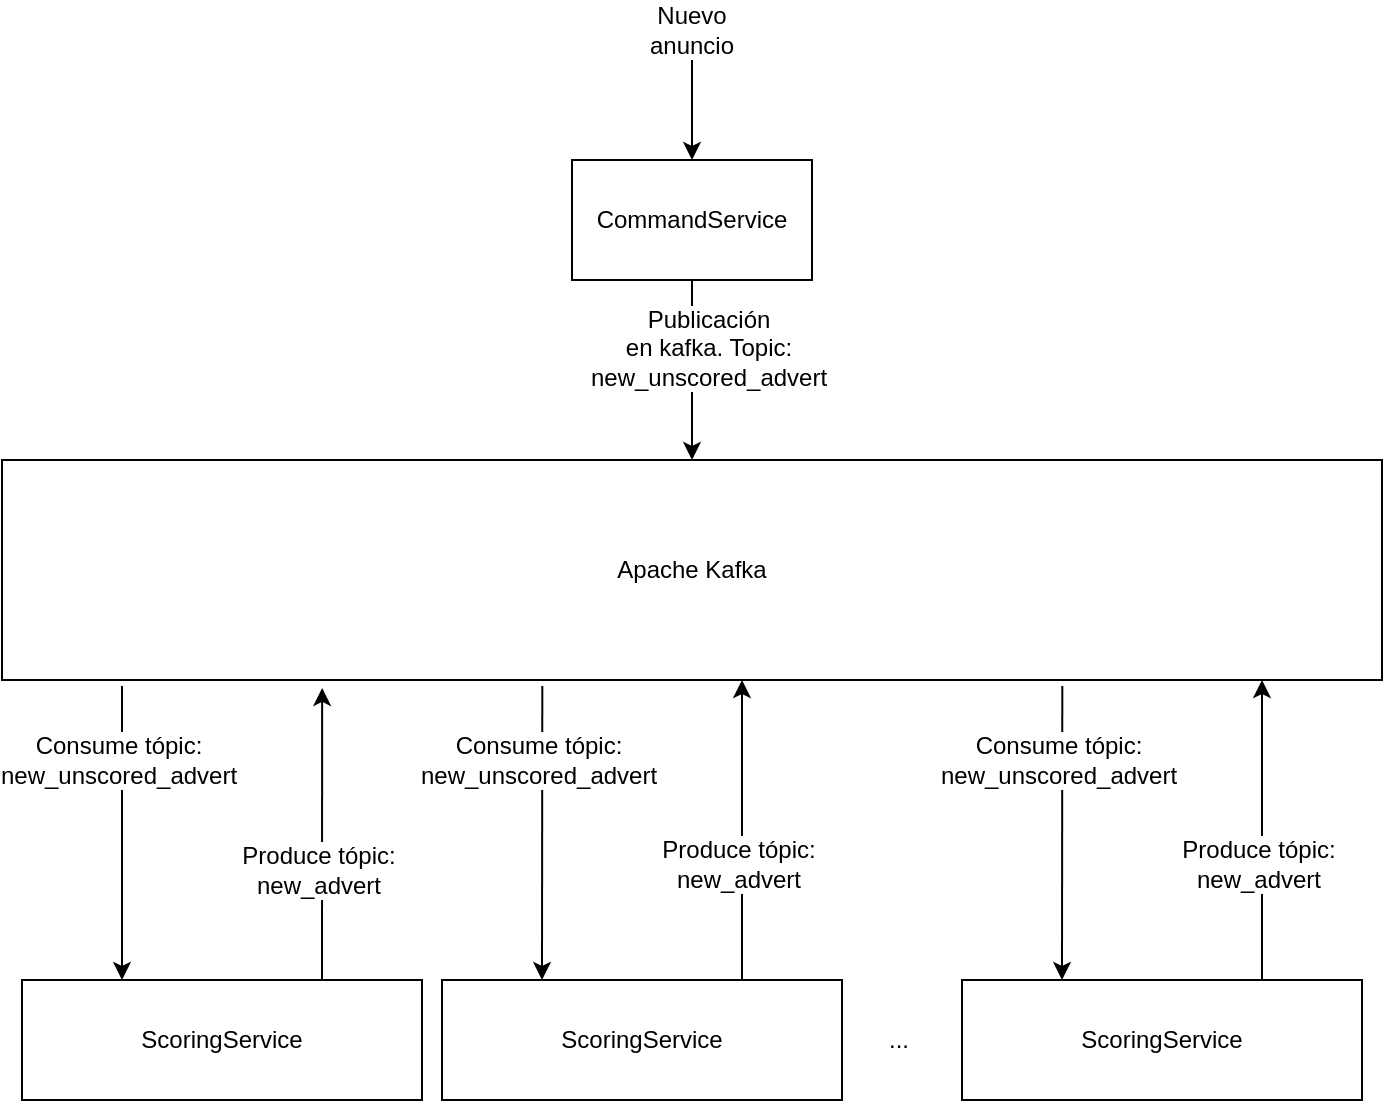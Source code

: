 <mxfile version="12.7.9" type="device"><diagram id="_9r8mSVfSa1iTK_PCHOA" name="Página-1"><mxGraphModel dx="1355" dy="850" grid="1" gridSize="10" guides="1" tooltips="1" connect="1" arrows="1" fold="1" page="1" pageScale="1" pageWidth="827" pageHeight="1169" math="0" shadow="0"><root><mxCell id="0"/><mxCell id="1" parent="0"/><mxCell id="5bAZCFU2HU98rBaFLQud-12" style="edgeStyle=orthogonalEdgeStyle;orthogonalLoop=1;jettySize=auto;html=1;strokeColor=#000000;rounded=0;" parent="1" source="5bAZCFU2HU98rBaFLQud-1" target="ZV-V9Dt-CbLxqiY2ObLj-3" edge="1"><mxGeometry relative="1" as="geometry"><mxPoint x="354" y="320" as="targetPoint"/></mxGeometry></mxCell><mxCell id="5bAZCFU2HU98rBaFLQud-13" value="Publicación&lt;br&gt;en kafka. Topic:&lt;br&gt;new_unscored_advert" style="text;html=1;align=center;verticalAlign=middle;resizable=0;points=[];labelBackgroundColor=#ffffff;" parent="5bAZCFU2HU98rBaFLQud-12" vertex="1" connectable="0"><mxGeometry x="-0.185" y="-3" relative="1" as="geometry"><mxPoint x="11" y="-3" as="offset"/></mxGeometry></mxCell><mxCell id="5bAZCFU2HU98rBaFLQud-1" value="CommandService" style="rounded=0;whiteSpace=wrap;html=1;" parent="1" vertex="1"><mxGeometry x="365" y="130" width="120" height="60" as="geometry"/></mxCell><mxCell id="ZV-V9Dt-CbLxqiY2ObLj-4" value="" style="edgeStyle=orthogonalEdgeStyle;rounded=0;orthogonalLoop=1;jettySize=auto;html=1;" edge="1" parent="1" source="5bAZCFU2HU98rBaFLQud-2" target="5bAZCFU2HU98rBaFLQud-1"><mxGeometry relative="1" as="geometry"/></mxCell><mxCell id="5bAZCFU2HU98rBaFLQud-2" value="Nuevo anuncio" style="text;html=1;strokeColor=none;fillColor=none;align=center;verticalAlign=middle;whiteSpace=wrap;rounded=0;" parent="1" vertex="1"><mxGeometry x="395" y="50" width="60" height="30" as="geometry"/></mxCell><mxCell id="5bAZCFU2HU98rBaFLQud-4" value="ScoringService" style="rounded=0;whiteSpace=wrap;html=1;" parent="1" vertex="1"><mxGeometry x="90" y="540" width="200" height="60" as="geometry"/></mxCell><mxCell id="ZV-V9Dt-CbLxqiY2ObLj-3" value="Apache Kafka" style="rounded=0;whiteSpace=wrap;html=1;" vertex="1" parent="1"><mxGeometry x="80" y="280" width="690" height="110" as="geometry"/></mxCell><mxCell id="ZV-V9Dt-CbLxqiY2ObLj-8" value="" style="endArrow=classic;html=1;exitX=0.75;exitY=0;exitDx=0;exitDy=0;entryX=0.232;entryY=1.036;entryDx=0;entryDy=0;entryPerimeter=0;" edge="1" parent="1" source="5bAZCFU2HU98rBaFLQud-4" target="ZV-V9Dt-CbLxqiY2ObLj-3"><mxGeometry width="50" height="50" relative="1" as="geometry"><mxPoint x="640" y="460" as="sourcePoint"/><mxPoint x="690" y="410" as="targetPoint"/></mxGeometry></mxCell><mxCell id="ZV-V9Dt-CbLxqiY2ObLj-11" value="Produce tópic:&lt;br&gt;new_advert" style="text;html=1;align=center;verticalAlign=middle;resizable=0;points=[];labelBackgroundColor=#ffffff;" vertex="1" connectable="0" parent="ZV-V9Dt-CbLxqiY2ObLj-8"><mxGeometry x="0.173" y="2" relative="1" as="geometry"><mxPoint y="30" as="offset"/></mxGeometry></mxCell><mxCell id="ZV-V9Dt-CbLxqiY2ObLj-9" value="" style="endArrow=classic;html=1;entryX=0.25;entryY=0;entryDx=0;entryDy=0;" edge="1" parent="1" target="5bAZCFU2HU98rBaFLQud-4"><mxGeometry width="50" height="50" relative="1" as="geometry"><mxPoint x="140" y="393" as="sourcePoint"/><mxPoint x="170" y="470" as="targetPoint"/></mxGeometry></mxCell><mxCell id="ZV-V9Dt-CbLxqiY2ObLj-10" value="Consume tópic:&lt;br&gt;new_unscored_advert" style="text;html=1;align=center;verticalAlign=middle;resizable=0;points=[];labelBackgroundColor=#ffffff;" vertex="1" connectable="0" parent="ZV-V9Dt-CbLxqiY2ObLj-9"><mxGeometry x="-0.496" y="-2" relative="1" as="geometry"><mxPoint as="offset"/></mxGeometry></mxCell><mxCell id="ZV-V9Dt-CbLxqiY2ObLj-19" value="ScoringService" style="rounded=0;whiteSpace=wrap;html=1;" vertex="1" parent="1"><mxGeometry x="300" y="540" width="200" height="60" as="geometry"/></mxCell><mxCell id="ZV-V9Dt-CbLxqiY2ObLj-20" value="" style="endArrow=classic;html=1;exitX=0.75;exitY=0;exitDx=0;exitDy=0;entryX=0.25;entryY=1;entryDx=0;entryDy=0;" edge="1" parent="1" source="ZV-V9Dt-CbLxqiY2ObLj-19"><mxGeometry width="50" height="50" relative="1" as="geometry"><mxPoint x="850" y="460" as="sourcePoint"/><mxPoint x="450" y="390" as="targetPoint"/></mxGeometry></mxCell><mxCell id="ZV-V9Dt-CbLxqiY2ObLj-21" value="Produce tópic:&lt;br&gt;new_advert" style="text;html=1;align=center;verticalAlign=middle;resizable=0;points=[];labelBackgroundColor=#ffffff;" vertex="1" connectable="0" parent="ZV-V9Dt-CbLxqiY2ObLj-20"><mxGeometry x="0.173" y="2" relative="1" as="geometry"><mxPoint y="30" as="offset"/></mxGeometry></mxCell><mxCell id="ZV-V9Dt-CbLxqiY2ObLj-22" value="" style="endArrow=classic;html=1;entryX=0.25;entryY=0;entryDx=0;entryDy=0;exitX=0.094;exitY=1.027;exitDx=0;exitDy=0;exitPerimeter=0;" edge="1" parent="1" target="ZV-V9Dt-CbLxqiY2ObLj-19"><mxGeometry width="50" height="50" relative="1" as="geometry"><mxPoint x="350.16" y="392.97" as="sourcePoint"/><mxPoint x="380" y="470" as="targetPoint"/></mxGeometry></mxCell><mxCell id="ZV-V9Dt-CbLxqiY2ObLj-23" value="Consume tópic:&lt;br&gt;new_unscored_advert" style="text;html=1;align=center;verticalAlign=middle;resizable=0;points=[];labelBackgroundColor=#ffffff;" vertex="1" connectable="0" parent="ZV-V9Dt-CbLxqiY2ObLj-22"><mxGeometry x="-0.496" y="-2" relative="1" as="geometry"><mxPoint as="offset"/></mxGeometry></mxCell><mxCell id="ZV-V9Dt-CbLxqiY2ObLj-24" value="ScoringService" style="rounded=0;whiteSpace=wrap;html=1;" vertex="1" parent="1"><mxGeometry x="560" y="540" width="200" height="60" as="geometry"/></mxCell><mxCell id="ZV-V9Dt-CbLxqiY2ObLj-25" value="" style="endArrow=classic;html=1;exitX=0.75;exitY=0;exitDx=0;exitDy=0;entryX=0.25;entryY=1;entryDx=0;entryDy=0;" edge="1" parent="1" source="ZV-V9Dt-CbLxqiY2ObLj-24"><mxGeometry width="50" height="50" relative="1" as="geometry"><mxPoint x="1110" y="460" as="sourcePoint"/><mxPoint x="710" y="390" as="targetPoint"/></mxGeometry></mxCell><mxCell id="ZV-V9Dt-CbLxqiY2ObLj-26" value="Produce tópic:&lt;br&gt;new_advert" style="text;html=1;align=center;verticalAlign=middle;resizable=0;points=[];labelBackgroundColor=#ffffff;" vertex="1" connectable="0" parent="ZV-V9Dt-CbLxqiY2ObLj-25"><mxGeometry x="0.173" y="2" relative="1" as="geometry"><mxPoint y="30" as="offset"/></mxGeometry></mxCell><mxCell id="ZV-V9Dt-CbLxqiY2ObLj-27" value="" style="endArrow=classic;html=1;entryX=0.25;entryY=0;entryDx=0;entryDy=0;exitX=0.094;exitY=1.027;exitDx=0;exitDy=0;exitPerimeter=0;" edge="1" parent="1" target="ZV-V9Dt-CbLxqiY2ObLj-24"><mxGeometry width="50" height="50" relative="1" as="geometry"><mxPoint x="610.16" y="392.97" as="sourcePoint"/><mxPoint x="640" y="470" as="targetPoint"/></mxGeometry></mxCell><mxCell id="ZV-V9Dt-CbLxqiY2ObLj-28" value="Consume tópic:&lt;br&gt;new_unscored_advert" style="text;html=1;align=center;verticalAlign=middle;resizable=0;points=[];labelBackgroundColor=#ffffff;" vertex="1" connectable="0" parent="ZV-V9Dt-CbLxqiY2ObLj-27"><mxGeometry x="-0.496" y="-2" relative="1" as="geometry"><mxPoint as="offset"/></mxGeometry></mxCell><mxCell id="ZV-V9Dt-CbLxqiY2ObLj-29" value="..." style="text;html=1;align=center;verticalAlign=middle;resizable=0;points=[];autosize=1;" vertex="1" parent="1"><mxGeometry x="513" y="560" width="30" height="20" as="geometry"/></mxCell></root></mxGraphModel></diagram></mxfile>